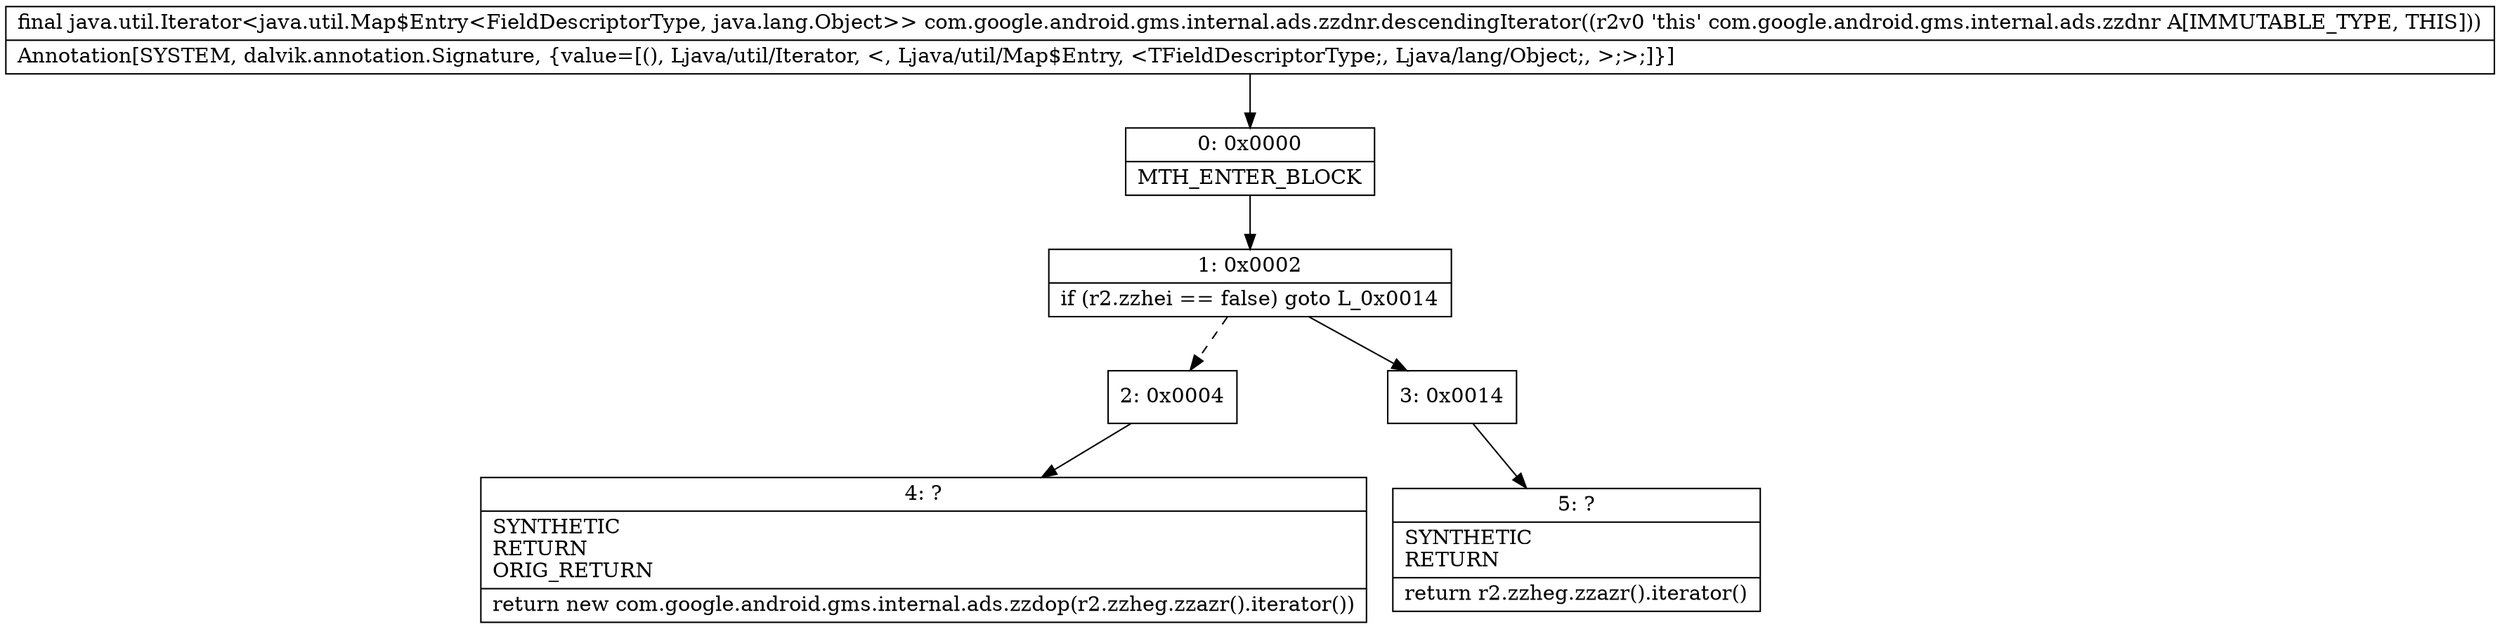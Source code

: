 digraph "CFG forcom.google.android.gms.internal.ads.zzdnr.descendingIterator()Ljava\/util\/Iterator;" {
Node_0 [shape=record,label="{0\:\ 0x0000|MTH_ENTER_BLOCK\l}"];
Node_1 [shape=record,label="{1\:\ 0x0002|if (r2.zzhei == false) goto L_0x0014\l}"];
Node_2 [shape=record,label="{2\:\ 0x0004}"];
Node_3 [shape=record,label="{3\:\ 0x0014}"];
Node_4 [shape=record,label="{4\:\ ?|SYNTHETIC\lRETURN\lORIG_RETURN\l|return new com.google.android.gms.internal.ads.zzdop(r2.zzheg.zzazr().iterator())\l}"];
Node_5 [shape=record,label="{5\:\ ?|SYNTHETIC\lRETURN\l|return r2.zzheg.zzazr().iterator()\l}"];
MethodNode[shape=record,label="{final java.util.Iterator\<java.util.Map$Entry\<FieldDescriptorType, java.lang.Object\>\> com.google.android.gms.internal.ads.zzdnr.descendingIterator((r2v0 'this' com.google.android.gms.internal.ads.zzdnr A[IMMUTABLE_TYPE, THIS]))  | Annotation[SYSTEM, dalvik.annotation.Signature, \{value=[(), Ljava\/util\/Iterator, \<, Ljava\/util\/Map$Entry, \<TFieldDescriptorType;, Ljava\/lang\/Object;, \>;\>;]\}]\l}"];
MethodNode -> Node_0;
Node_0 -> Node_1;
Node_1 -> Node_2[style=dashed];
Node_1 -> Node_3;
Node_2 -> Node_4;
Node_3 -> Node_5;
}


